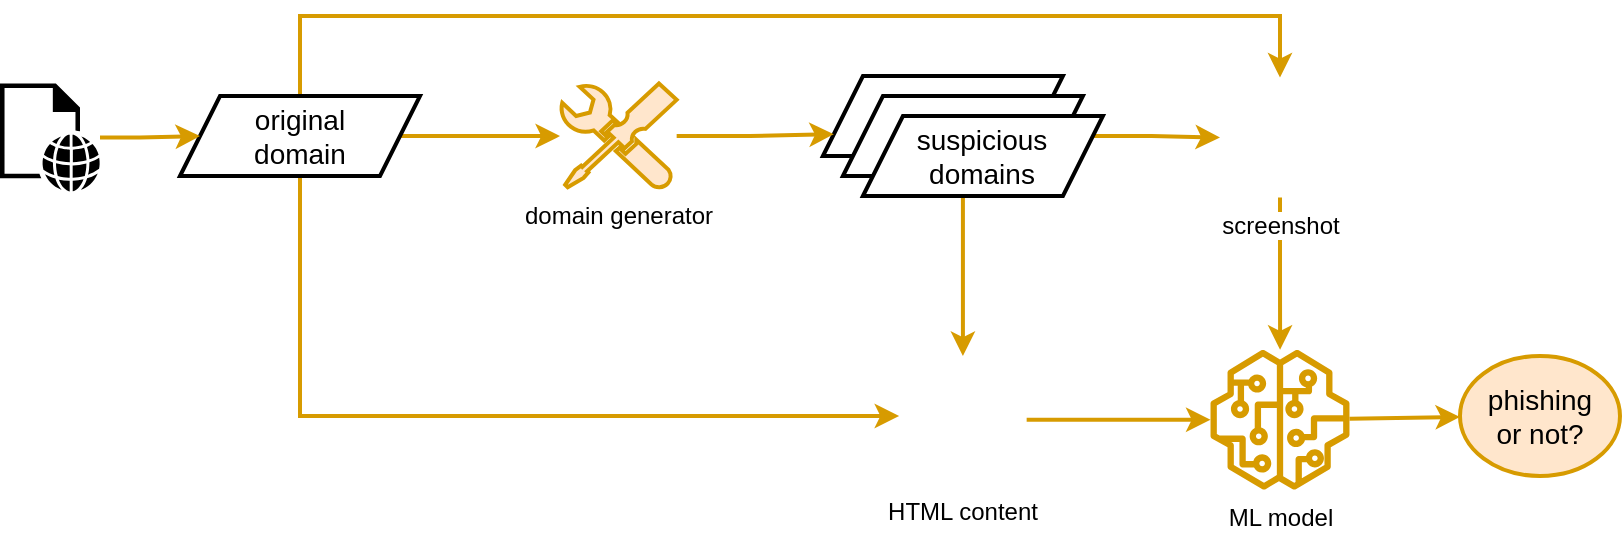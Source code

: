 <mxfile version="14.2.7" type="device"><diagram id="yb0HJtxBwiabhABz0Qwl" name="Page-1"><mxGraphModel dx="988" dy="625" grid="1" gridSize="10" guides="1" tooltips="1" connect="1" arrows="1" fold="1" page="1" pageScale="1" pageWidth="850" pageHeight="1100" math="0" shadow="0"><root><mxCell id="0"/><mxCell id="1" parent="0"/><mxCell id="3difFL2-peXYPYUt4PLg-6" style="edgeStyle=orthogonalEdgeStyle;rounded=0;orthogonalLoop=1;jettySize=auto;html=1;strokeWidth=2;fillColor=#ffe6cc;strokeColor=#d79b00;" edge="1" parent="1" source="0tfGt-gCrufgJssVs6P_-3" target="3difFL2-peXYPYUt4PLg-1"><mxGeometry relative="1" as="geometry"/></mxCell><mxCell id="3difFL2-peXYPYUt4PLg-13" style="edgeStyle=orthogonalEdgeStyle;rounded=0;orthogonalLoop=1;jettySize=auto;html=1;strokeWidth=2;fillColor=#ffe6cc;strokeColor=#d79b00;" edge="1" parent="1" source="0tfGt-gCrufgJssVs6P_-3" target="0tfGt-gCrufgJssVs6P_-32"><mxGeometry relative="1" as="geometry"><Array as="points"><mxPoint x="190" y="280"/><mxPoint x="680" y="280"/></Array></mxGeometry></mxCell><mxCell id="3difFL2-peXYPYUt4PLg-19" style="edgeStyle=orthogonalEdgeStyle;rounded=0;orthogonalLoop=1;jettySize=auto;html=1;strokeWidth=2;fillColor=#ffe6cc;strokeColor=#d79b00;" edge="1" parent="1" source="0tfGt-gCrufgJssVs6P_-3" target="3difFL2-peXYPYUt4PLg-3"><mxGeometry relative="1" as="geometry"><Array as="points"><mxPoint x="190" y="480"/><mxPoint x="493" y="480"/></Array></mxGeometry></mxCell><mxCell id="0tfGt-gCrufgJssVs6P_-3" value="original&lt;br&gt;domain" style="shape=parallelogram;perimeter=parallelogramPerimeter;whiteSpace=wrap;html=1;fixedSize=1;fontSize=14;strokeWidth=2;" parent="1" vertex="1"><mxGeometry x="130" y="320" width="120" height="40" as="geometry"/></mxCell><mxCell id="0tfGt-gCrufgJssVs6P_-6" value="" style="shape=parallelogram;perimeter=parallelogramPerimeter;whiteSpace=wrap;html=1;fixedSize=1;fontSize=14;strokeWidth=2;" parent="1" vertex="1"><mxGeometry x="451.46" y="310" width="120" height="40" as="geometry"/></mxCell><mxCell id="0tfGt-gCrufgJssVs6P_-27" style="edgeStyle=none;rounded=0;orthogonalLoop=1;jettySize=auto;html=1;strokeWidth=2;fillColor=#ffe6cc;strokeColor=#d79b00;" parent="1" source="0tfGt-gCrufgJssVs6P_-41" target="0tfGt-gCrufgJssVs6P_-26" edge="1"><mxGeometry relative="1" as="geometry"><mxPoint x="780" y="454.194" as="sourcePoint"/></mxGeometry></mxCell><mxCell id="0tfGt-gCrufgJssVs6P_-26" value="phishing&lt;br&gt;or not?" style="ellipse;whiteSpace=wrap;html=1;fontSize=14;strokeWidth=2;fillColor=#ffe6cc;strokeColor=#d79b00;" parent="1" vertex="1"><mxGeometry x="770" y="450" width="80" height="60" as="geometry"/></mxCell><mxCell id="3difFL2-peXYPYUt4PLg-14" style="edgeStyle=orthogonalEdgeStyle;rounded=0;orthogonalLoop=1;jettySize=auto;html=1;strokeWidth=2;fillColor=#ffe6cc;strokeColor=#d79b00;" edge="1" parent="1" source="0tfGt-gCrufgJssVs6P_-28" target="0tfGt-gCrufgJssVs6P_-3"><mxGeometry relative="1" as="geometry"/></mxCell><mxCell id="0tfGt-gCrufgJssVs6P_-28" value="" style="pointerEvents=1;shadow=0;dashed=0;html=1;labelPosition=center;verticalLabelPosition=bottom;verticalAlign=top;outlineConnect=0;align=center;shape=mxgraph.office.concepts.web_page;strokeWidth=1;fillColor=#000000;strokeColor=none;" parent="1" vertex="1"><mxGeometry x="40" y="313.75" width="50" height="54" as="geometry"/></mxCell><mxCell id="3difFL2-peXYPYUt4PLg-18" style="edgeStyle=orthogonalEdgeStyle;rounded=0;orthogonalLoop=1;jettySize=auto;html=1;strokeWidth=2;fillColor=#ffe6cc;strokeColor=#d79b00;" edge="1" parent="1" source="0tfGt-gCrufgJssVs6P_-32" target="0tfGt-gCrufgJssVs6P_-41"><mxGeometry relative="1" as="geometry"/></mxCell><mxCell id="0tfGt-gCrufgJssVs6P_-32" value="screenshot" style="shape=image;html=1;verticalAlign=top;verticalLabelPosition=bottom;labelBackgroundColor=#ffffff;imageAspect=0;aspect=fixed;image=https://cdn1.iconfinder.com/data/icons/ios-11-glyphs/30/screenshot-128.png;strokeWidth=2;fillColor=#ffe6cc;strokeColor=#d79b00;" parent="1" vertex="1"><mxGeometry x="650" y="310.75" width="60" height="60" as="geometry"/></mxCell><mxCell id="0tfGt-gCrufgJssVs6P_-41" value="ML model" style="outlineConnect=0;strokeColor=#d79b00;dashed=0;verticalLabelPosition=bottom;verticalAlign=top;align=center;html=1;fontSize=12;fontStyle=0;aspect=fixed;pointerEvents=1;shape=mxgraph.aws4.sagemaker_model;strokeWidth=2;fillColor=#D79B00;" parent="1" vertex="1"><mxGeometry x="645" y="446.87" width="70" height="70" as="geometry"/></mxCell><mxCell id="3difFL2-peXYPYUt4PLg-10" style="edgeStyle=orthogonalEdgeStyle;rounded=0;orthogonalLoop=1;jettySize=auto;html=1;entryX=0;entryY=0.75;entryDx=0;entryDy=0;strokeWidth=2;fillColor=#ffe6cc;strokeColor=#d79b00;" edge="1" parent="1" source="3difFL2-peXYPYUt4PLg-1" target="0tfGt-gCrufgJssVs6P_-6"><mxGeometry relative="1" as="geometry"/></mxCell><mxCell id="3difFL2-peXYPYUt4PLg-1" value="domain generator" style="aspect=fixed;pointerEvents=1;shadow=0;dashed=0;html=1;strokeColor=#d79b00;labelPosition=center;verticalLabelPosition=bottom;verticalAlign=top;align=center;fillColor=#ffe6cc;shape=mxgraph.mscae.enterprise.tool;strokeWidth=2;" vertex="1" parent="1"><mxGeometry x="320" y="313.75" width="58.33" height="52.5" as="geometry"/></mxCell><mxCell id="3difFL2-peXYPYUt4PLg-17" style="edgeStyle=orthogonalEdgeStyle;rounded=0;orthogonalLoop=1;jettySize=auto;html=1;strokeWidth=2;fillColor=#ffe6cc;strokeColor=#d79b00;" edge="1" parent="1" source="3difFL2-peXYPYUt4PLg-3" target="0tfGt-gCrufgJssVs6P_-41"><mxGeometry relative="1" as="geometry"/></mxCell><mxCell id="3difFL2-peXYPYUt4PLg-3" value="HTML content" style="shape=image;html=1;verticalAlign=top;verticalLabelPosition=bottom;labelBackgroundColor=#ffffff;imageAspect=0;aspect=fixed;image=https://cdn4.iconfinder.com/data/icons/documents-42/512/document_file_paper_page-31-128.png;strokeWidth=2;fillColor=#ffe6cc;strokeColor=#d79b00;" vertex="1" parent="1"><mxGeometry x="489.58" y="450" width="63.75" height="63.75" as="geometry"/></mxCell><mxCell id="3difFL2-peXYPYUt4PLg-11" style="edgeStyle=orthogonalEdgeStyle;rounded=0;orthogonalLoop=1;jettySize=auto;html=1;strokeWidth=2;fillColor=#ffe6cc;strokeColor=#d79b00;" edge="1" parent="1" source="3difFL2-peXYPYUt4PLg-8" target="0tfGt-gCrufgJssVs6P_-32"><mxGeometry relative="1" as="geometry"/></mxCell><mxCell id="3difFL2-peXYPYUt4PLg-15" style="edgeStyle=orthogonalEdgeStyle;rounded=0;orthogonalLoop=1;jettySize=auto;html=1;strokeWidth=2;fillColor=#ffe6cc;strokeColor=#d79b00;" edge="1" parent="1" source="3difFL2-peXYPYUt4PLg-8" target="3difFL2-peXYPYUt4PLg-3"><mxGeometry relative="1" as="geometry"/></mxCell><mxCell id="3difFL2-peXYPYUt4PLg-8" value="" style="shape=parallelogram;perimeter=parallelogramPerimeter;whiteSpace=wrap;html=1;fixedSize=1;fontSize=14;strokeWidth=2;" vertex="1" parent="1"><mxGeometry x="461.46" y="320" width="120" height="40" as="geometry"/></mxCell><mxCell id="3difFL2-peXYPYUt4PLg-9" value="suspicious&lt;br style=&quot;font-size: 14px&quot;&gt;domains" style="shape=parallelogram;perimeter=parallelogramPerimeter;whiteSpace=wrap;html=1;fixedSize=1;fontSize=14;strokeWidth=2;" vertex="1" parent="1"><mxGeometry x="471.46" y="330" width="120" height="40" as="geometry"/></mxCell></root></mxGraphModel></diagram></mxfile>